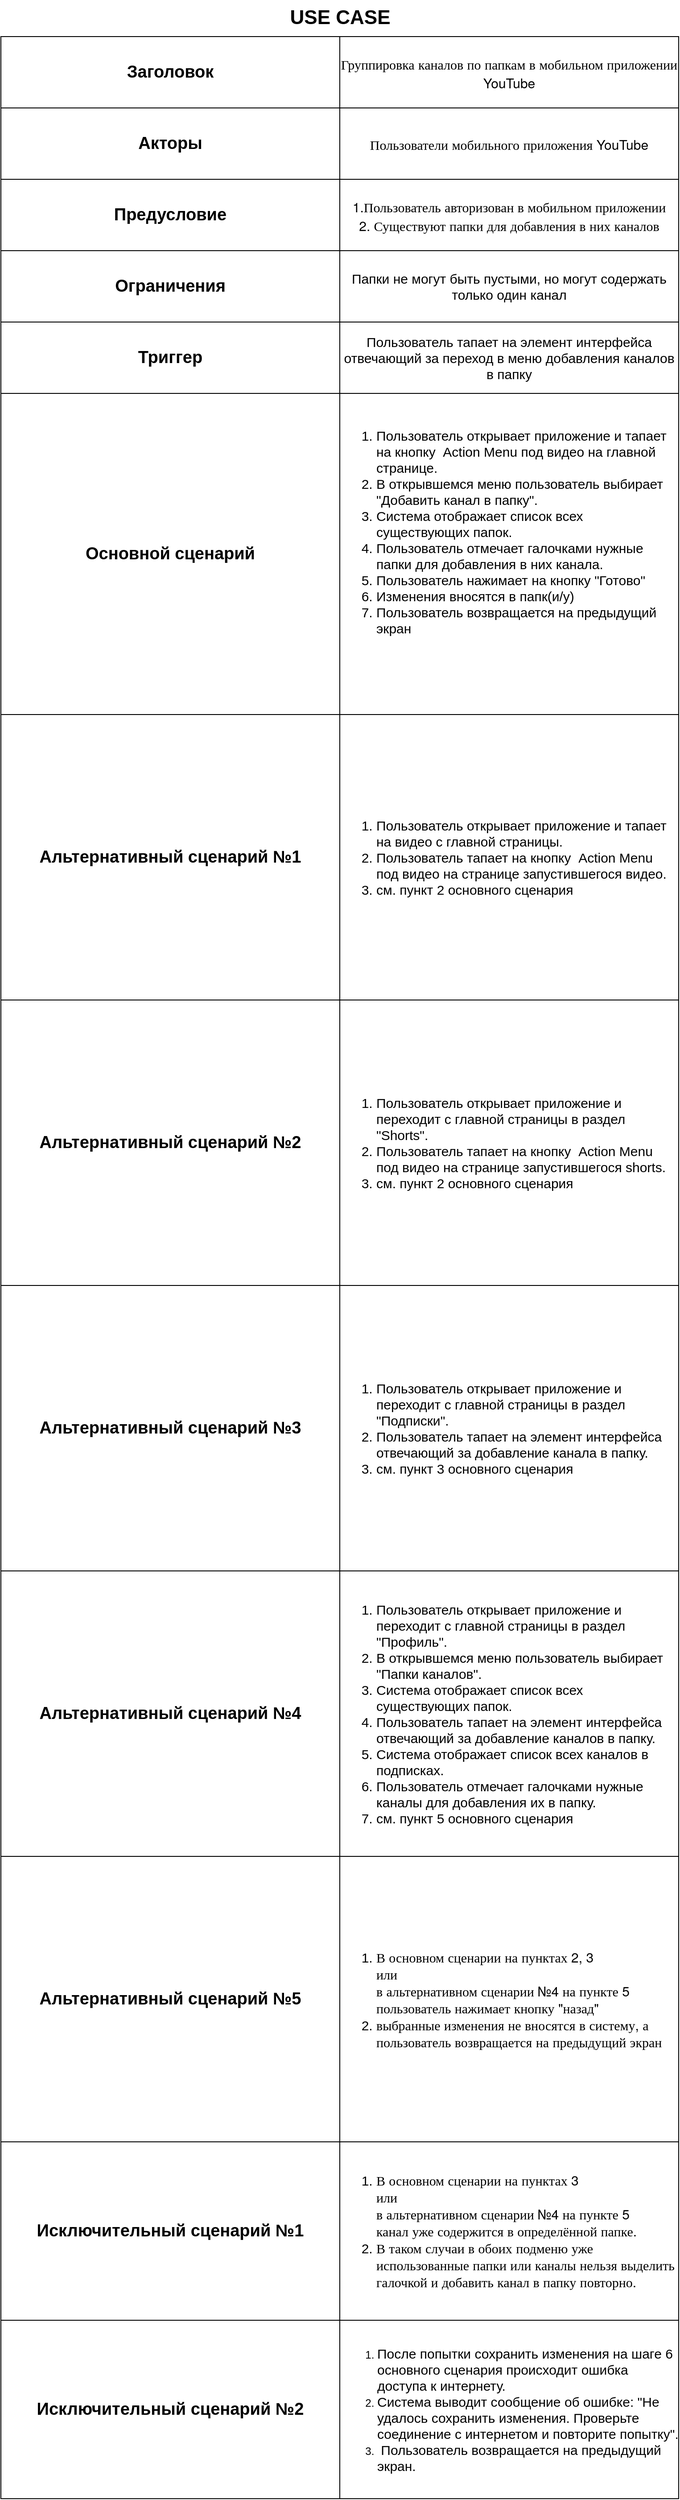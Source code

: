 <mxfile version="24.8.3">
  <diagram name="Страница — 1" id="1hPXFgXhSr1WO4rUE2s8">
    <mxGraphModel dx="2868" dy="1534" grid="1" gridSize="10" guides="1" tooltips="1" connect="1" arrows="1" fold="1" page="1" pageScale="1" pageWidth="1169" pageHeight="827" math="0" shadow="0">
      <root>
        <mxCell id="0" />
        <mxCell id="1" parent="0" />
        <mxCell id="Y2E87wazrkwQNpm6JytJ-1" value="" style="rounded=0;whiteSpace=wrap;html=1;" parent="1" vertex="1">
          <mxGeometry x="200" y="80" width="760" height="2760" as="geometry" />
        </mxCell>
        <mxCell id="Y2E87wazrkwQNpm6JytJ-2" value="&lt;b&gt;&lt;font style=&quot;font-size: 22px;&quot;&gt;USE CASE&lt;/font&gt;&lt;/b&gt;" style="text;html=1;align=center;verticalAlign=middle;resizable=0;points=[];autosize=1;strokeColor=none;fillColor=none;" parent="1" vertex="1">
          <mxGeometry x="510" y="39" width="140" height="40" as="geometry" />
        </mxCell>
        <mxCell id="Y2E87wazrkwQNpm6JytJ-6" value="&lt;span style=&quot;font-size: 19px;&quot;&gt;&lt;b&gt;Ограничения&lt;/b&gt;&lt;/span&gt;" style="rounded=0;whiteSpace=wrap;html=1;" parent="1" vertex="1">
          <mxGeometry x="200" y="320" width="380" height="80" as="geometry" />
        </mxCell>
        <mxCell id="Y2E87wazrkwQNpm6JytJ-7" value="&lt;font style=&quot;font-size: 15px;&quot;&gt;Папки не могут быть пустыми, но могут содержать только один канал&lt;/font&gt;" style="rounded=0;whiteSpace=wrap;html=1;" parent="1" vertex="1">
          <mxGeometry x="580" y="320" width="380" height="80" as="geometry" />
        </mxCell>
        <mxCell id="Y2E87wazrkwQNpm6JytJ-8" value="&lt;span style=&quot;font-size: 19px;&quot;&gt;&lt;b&gt;Предусловие&lt;/b&gt;&lt;/span&gt;" style="rounded=0;whiteSpace=wrap;html=1;" parent="1" vertex="1">
          <mxGeometry x="200" y="240" width="380" height="80" as="geometry" />
        </mxCell>
        <mxCell id="Y2E87wazrkwQNpm6JytJ-9" value="&lt;p style=&quot;margin: 0px; font-style: normal; font-variant-caps: normal; font-stretch: normal; line-height: normal; font-family: &amp;quot;Helvetica Neue&amp;quot;; font-size-adjust: none; font-kerning: auto; font-variant-alternates: normal; font-variant-ligatures: normal; font-variant-numeric: normal; font-variant-east-asian: normal; font-variant-position: normal; font-feature-settings: normal; font-optical-sizing: auto; font-variation-settings: normal;&quot;&gt;&lt;font style=&quot;font-size: 15px;&quot;&gt;1.Пользователь авторизован в мобильном приложении&lt;br&gt;2. Существуют папки для добавления в них каналов&lt;/font&gt;&lt;/p&gt;" style="rounded=0;whiteSpace=wrap;html=1;" parent="1" vertex="1">
          <mxGeometry x="580" y="240" width="380" height="80" as="geometry" />
        </mxCell>
        <mxCell id="Y2E87wazrkwQNpm6JytJ-10" value="&lt;b&gt;&lt;font style=&quot;font-size: 19px;&quot;&gt;Акторы&lt;/font&gt;&lt;/b&gt;" style="rounded=0;whiteSpace=wrap;html=1;" parent="1" vertex="1">
          <mxGeometry x="200" y="160" width="380" height="80" as="geometry" />
        </mxCell>
        <mxCell id="Y2E87wazrkwQNpm6JytJ-11" value="&lt;p style=&quot;margin: 0px; font-style: normal; font-variant-caps: normal; font-stretch: normal; line-height: normal; font-family: &amp;quot;Helvetica Neue&amp;quot;; font-size-adjust: none; font-kerning: auto; font-variant-alternates: normal; font-variant-ligatures: normal; font-variant-numeric: normal; font-variant-east-asian: normal; font-variant-position: normal; font-feature-settings: normal; font-optical-sizing: auto; font-variation-settings: normal;&quot;&gt;&lt;span style=&quot;font-size: 15px;&quot;&gt;Пользователи мобильного приложения&amp;nbsp;&lt;/span&gt;&lt;span style=&quot;font-size: 15px; background-color: initial;&quot;&gt;YouTube&lt;/span&gt;&lt;/p&gt;" style="rounded=0;whiteSpace=wrap;html=1;" parent="1" vertex="1">
          <mxGeometry x="580" y="160" width="380" height="80" as="geometry" />
        </mxCell>
        <mxCell id="Y2E87wazrkwQNpm6JytJ-12" value="&lt;b&gt;&lt;font style=&quot;font-size: 19px;&quot;&gt;Заголовок&lt;/font&gt;&lt;/b&gt;" style="rounded=0;whiteSpace=wrap;html=1;" parent="1" vertex="1">
          <mxGeometry x="200" y="80" width="380" height="80" as="geometry" />
        </mxCell>
        <mxCell id="Y2E87wazrkwQNpm6JytJ-13" value="&lt;p style=&quot;margin: 0px; font-style: normal; font-variant-caps: normal; font-stretch: normal; line-height: normal; font-family: &amp;quot;Helvetica Neue&amp;quot;; font-size-adjust: none; font-kerning: auto; font-variant-alternates: normal; font-variant-ligatures: normal; font-variant-numeric: normal; font-variant-east-asian: normal; font-variant-position: normal; font-feature-settings: normal; font-optical-sizing: auto; font-variation-settings: normal;&quot;&gt;&lt;span style=&quot;font-size: 15px;&quot;&gt;Группировка каналов по папкам в мобильном приложении YouTube&lt;/span&gt;&lt;/p&gt;" style="rounded=0;whiteSpace=wrap;html=1;" parent="1" vertex="1">
          <mxGeometry x="580" y="80" width="380" height="80" as="geometry" />
        </mxCell>
        <mxCell id="Y2E87wazrkwQNpm6JytJ-14" value="&lt;span style=&quot;font-size: 19px;&quot;&gt;&lt;b&gt;Исключительный сценарий №2&lt;/b&gt;&lt;/span&gt;" style="rounded=0;whiteSpace=wrap;html=1;" parent="1" vertex="1">
          <mxGeometry x="200" y="2640" width="380" height="200" as="geometry" />
        </mxCell>
        <mxCell id="Y2E87wazrkwQNpm6JytJ-15" value="&lt;ol&gt;&lt;li&gt;&lt;span style=&quot;font-size: 15px;&quot;&gt;После попытки сохранить изменения на шаге 6 основного сценария происходит ошибка доступа к интернету.&lt;/span&gt;&lt;/li&gt;&lt;li&gt;&lt;span style=&quot;font-size: 15px;&quot;&gt;Система выводит сообщение об ошибке: &quot;Не удалось сохранить изменения. Проверьте соединение с интернетом и повторите попытку&quot;.&lt;/span&gt;&lt;/li&gt;&lt;li&gt;&lt;span style=&quot;font-size: 15px;&quot;&gt;&amp;nbsp;&lt;/span&gt;&lt;span style=&quot;font-size: 15px;&quot;&gt;Пользователь возвращается на предыдущий экран.&lt;/span&gt;&lt;/li&gt;&lt;/ol&gt;" style="rounded=0;whiteSpace=wrap;html=1;align=left;" parent="1" vertex="1">
          <mxGeometry x="580" y="2640" width="380" height="200" as="geometry" />
        </mxCell>
        <mxCell id="Y2E87wazrkwQNpm6JytJ-16" value="&lt;span style=&quot;font-size: 19px;&quot;&gt;&lt;b&gt;Альтернативный сценарий №1&lt;/b&gt;&lt;/span&gt;" style="rounded=0;whiteSpace=wrap;html=1;" parent="1" vertex="1">
          <mxGeometry x="200" y="840" width="380" height="320" as="geometry" />
        </mxCell>
        <mxCell id="Y2E87wazrkwQNpm6JytJ-17" value="&lt;ol style=&quot;font-size: 15px;&quot;&gt;&lt;li style=&quot;text-align: left; font-size: 15px;&quot;&gt;Пользователь открывает приложение и тапает на видео с главной страницы.&lt;br&gt;&lt;/li&gt;&lt;li style=&quot;text-align: left; font-size: 15px;&quot;&gt;Пользователь тапает на кнопку&amp;nbsp;&amp;nbsp;Action Menu под видео на странице запустившегося видео.&lt;br&gt;&lt;/li&gt;&lt;li style=&quot;text-align: left; font-size: 15px;&quot;&gt;см. пункт 2 основного сценария&lt;/li&gt;&lt;/ol&gt;" style="rounded=0;whiteSpace=wrap;html=1;align=center;" parent="1" vertex="1">
          <mxGeometry x="580" y="840" width="380" height="320" as="geometry" />
        </mxCell>
        <mxCell id="Y2E87wazrkwQNpm6JytJ-18" value="&lt;span style=&quot;font-size: 19px;&quot;&gt;&lt;b&gt;Основной сценарий&lt;/b&gt;&lt;/span&gt;" style="rounded=0;whiteSpace=wrap;html=1;" parent="1" vertex="1">
          <mxGeometry x="200" y="480" width="380" height="360" as="geometry" />
        </mxCell>
        <mxCell id="Y2E87wazrkwQNpm6JytJ-19" value="&lt;ol style=&quot;font-size: 15px;&quot;&gt;&lt;br&gt;&lt;li style=&quot;text-align: left;&quot;&gt;Пользователь открывает приложение и тапает на кнопку&amp;nbsp;&amp;nbsp;Action Menu под видео на главной странице.&lt;/li&gt;&lt;li style=&quot;text-align: left;&quot;&gt;В открывшемся меню пользователь выбирает &quot;Добавить канал в папку&quot;.&lt;/li&gt;&lt;li style=&quot;text-align: left;&quot;&gt;Система отображает список всех существующих папок.&lt;/li&gt;&lt;li style=&quot;text-align: left;&quot;&gt;Пользователь отмечает галочками нужные папки для добавления в них канала.&lt;/li&gt;&lt;li style=&quot;text-align: left;&quot;&gt;Пользователь нажимает на кнопку &quot;Готово&quot;&lt;/li&gt;&lt;li style=&quot;text-align: left;&quot;&gt;Изменения вносятся в папк(и/у)&lt;/li&gt;&lt;li style=&quot;text-align: left;&quot;&gt;Пользователь возвращается на предыдущий экран&lt;/li&gt;&lt;/ol&gt;&lt;font face=&quot;Helvetica Neue&quot;&gt;&lt;span style=&quot;font-size: 15px;&quot;&gt;&lt;br&gt;&lt;/span&gt;&lt;/font&gt;&lt;ol style=&quot;font-size: 15px;&quot;&gt;&lt;br&gt;&lt;/ol&gt;" style="rounded=0;whiteSpace=wrap;html=1;" parent="1" vertex="1">
          <mxGeometry x="580" y="480" width="380" height="360" as="geometry" />
        </mxCell>
        <mxCell id="Y2E87wazrkwQNpm6JytJ-20" value="&lt;span style=&quot;font-size: 19px;&quot;&gt;&lt;b&gt;Триггер&lt;/b&gt;&lt;/span&gt;" style="rounded=0;whiteSpace=wrap;html=1;" parent="1" vertex="1">
          <mxGeometry x="200" y="400" width="380" height="80" as="geometry" />
        </mxCell>
        <mxCell id="Y2E87wazrkwQNpm6JytJ-21" value="&lt;font style=&quot;font-size: 15px;&quot;&gt;Пользователь тапает на элемент интерфейса отвечающий за переход в меню добавления каналов в папку&lt;/font&gt;" style="rounded=0;whiteSpace=wrap;html=1;" parent="1" vertex="1">
          <mxGeometry x="580" y="400" width="380" height="80" as="geometry" />
        </mxCell>
        <mxCell id="yLXXrojaPnzSfdaDTpV--1" value="&lt;ol style=&quot;font-size: 15px;&quot;&gt;&lt;li style=&quot;text-align: left;&quot;&gt;Пользователь открывает приложение и переходит с главной страницы в раздел &quot;Shorts&quot;.&lt;br&gt;&lt;/li&gt;&lt;li style=&quot;text-align: left;&quot;&gt;Пользователь тапает на кнопку&amp;nbsp;&amp;nbsp;Action Menu под видео на странице запустившегося shorts.&lt;br&gt;&lt;/li&gt;&lt;li style=&quot;text-align: left;&quot;&gt;см. пункт 2 основного сценария&lt;/li&gt;&lt;/ol&gt;" style="rounded=0;whiteSpace=wrap;html=1;align=center;" vertex="1" parent="1">
          <mxGeometry x="580" y="1160" width="380" height="320" as="geometry" />
        </mxCell>
        <mxCell id="yLXXrojaPnzSfdaDTpV--2" value="&lt;span style=&quot;font-size: 19px;&quot;&gt;&lt;b&gt;Альтернативный сценарий №2&lt;/b&gt;&lt;/span&gt;" style="rounded=0;whiteSpace=wrap;html=1;" vertex="1" parent="1">
          <mxGeometry x="200" y="1160" width="380" height="320" as="geometry" />
        </mxCell>
        <mxCell id="yLXXrojaPnzSfdaDTpV--3" value="&lt;span style=&quot;font-size: 19px;&quot;&gt;&lt;b&gt;Альтернативный сценарий №3&lt;/b&gt;&lt;/span&gt;" style="rounded=0;whiteSpace=wrap;html=1;" vertex="1" parent="1">
          <mxGeometry x="200" y="1480" width="380" height="320" as="geometry" />
        </mxCell>
        <mxCell id="yLXXrojaPnzSfdaDTpV--4" value="&lt;ol style=&quot;font-size: 15px;&quot;&gt;&lt;li style=&quot;text-align: left;&quot;&gt;Пользователь открывает приложение и переходит с главной страницы в раздел &quot;Подписки&quot;.&lt;br&gt;&lt;/li&gt;&lt;li style=&quot;text-align: left;&quot;&gt;Пользователь тапает на элемент интерфейса отвечающий за добавление канала в папку.&lt;br&gt;&lt;/li&gt;&lt;li style=&quot;text-align: left;&quot;&gt;см. пункт 3 основного сценария&lt;/li&gt;&lt;/ol&gt;" style="rounded=0;whiteSpace=wrap;html=1;align=center;" vertex="1" parent="1">
          <mxGeometry x="580" y="1480" width="380" height="320" as="geometry" />
        </mxCell>
        <mxCell id="yLXXrojaPnzSfdaDTpV--5" value="&lt;span style=&quot;font-size: 19px;&quot;&gt;&lt;b&gt;Альтернативный сценарий №4&lt;/b&gt;&lt;/span&gt;" style="rounded=0;whiteSpace=wrap;html=1;" vertex="1" parent="1">
          <mxGeometry x="200" y="1800" width="380" height="320" as="geometry" />
        </mxCell>
        <mxCell id="yLXXrojaPnzSfdaDTpV--6" value="&lt;ol style=&quot;font-size: 15px;&quot;&gt;&lt;li style=&quot;text-align: left;&quot;&gt;Пользователь открывает приложение и переходит с главной страницы в раздел &quot;Профиль&quot;.&lt;br&gt;&lt;/li&gt;&lt;li style=&quot;text-align: left;&quot;&gt;В открывшемся меню пользователь выбирает &quot;Папки каналов&quot;.&lt;/li&gt;&lt;li style=&quot;text-align: left;&quot;&gt;Система отображает список всех существующих папок.&lt;/li&gt;&lt;li style=&quot;text-align: left;&quot;&gt;Пользователь тапает на элемент интерфейса отвечающий за добавление каналов в папку.&lt;/li&gt;&lt;li style=&quot;text-align: left;&quot;&gt;Система отображает список всех каналов в подписках.&lt;/li&gt;&lt;li style=&quot;text-align: left;&quot;&gt;Пользователь отмечает галочками нужные каналы для добавления их в папку.&lt;/li&gt;&lt;li style=&quot;text-align: left;&quot;&gt;см. пункт 5 основного сценария&lt;/li&gt;&lt;/ol&gt;" style="rounded=0;whiteSpace=wrap;html=1;align=center;" vertex="1" parent="1">
          <mxGeometry x="580" y="1800" width="380" height="320" as="geometry" />
        </mxCell>
        <mxCell id="yLXXrojaPnzSfdaDTpV--10" value="&lt;span style=&quot;font-size: 19px;&quot;&gt;&lt;b&gt;Альтернативный сценарий №5&lt;/b&gt;&lt;/span&gt;" style="rounded=0;whiteSpace=wrap;html=1;" vertex="1" parent="1">
          <mxGeometry x="200" y="2120" width="380" height="320" as="geometry" />
        </mxCell>
        <mxCell id="yLXXrojaPnzSfdaDTpV--11" value="&lt;ol style=&quot;font-size: 15px;&quot;&gt;&lt;li style=&quot;text-align: left; font-size: 15px;&quot;&gt;&lt;font face=&quot;Helvetica Neue&quot;&gt;В основном сценарии на пунктах 2, 3&lt;br&gt;или&lt;br&gt;в альтернативном сценарии №4 на пункте 5 &lt;br&gt;пользователь нажимает кнопку &quot;назад&quot;&lt;/font&gt;&lt;/li&gt;&lt;li style=&quot;text-align: left; font-size: 15px;&quot;&gt;&lt;font face=&quot;Helvetica Neue&quot;&gt;выбранные изменения не вносятся в систему, а пользователь возвращается на предыдущий экран&lt;/font&gt;&lt;/li&gt;&lt;/ol&gt;" style="rounded=0;whiteSpace=wrap;html=1;align=center;" vertex="1" parent="1">
          <mxGeometry x="580" y="2120" width="380" height="320" as="geometry" />
        </mxCell>
        <mxCell id="yLXXrojaPnzSfdaDTpV--14" value="&lt;span style=&quot;font-size: 19px;&quot;&gt;&lt;b&gt;Исключительный сценарий №1&lt;/b&gt;&lt;/span&gt;" style="rounded=0;whiteSpace=wrap;html=1;" vertex="1" parent="1">
          <mxGeometry x="200" y="2440" width="380" height="200" as="geometry" />
        </mxCell>
        <mxCell id="yLXXrojaPnzSfdaDTpV--15" value="&lt;ol&gt;&lt;li style=&quot;text-align: left; font-size: 15px;&quot;&gt;&lt;font face=&quot;Helvetica Neue&quot;&gt;В основном сценарии на пунктах 3&lt;br&gt;или&lt;br&gt;в альтернативном сценарии №4 на пункте 5&lt;br&gt;канал уже содержится в определённой папке.&lt;/font&gt;&lt;/li&gt;&lt;li style=&quot;text-align: left; font-size: 15px;&quot;&gt;&lt;font face=&quot;Helvetica Neue&quot;&gt;В таком случаи в обоих подменю уже использованные папки или каналы нельзя выделить галочкой и добавить канал в папку повторно.&lt;/font&gt;&lt;/li&gt;&lt;/ol&gt;" style="rounded=0;whiteSpace=wrap;html=1;" vertex="1" parent="1">
          <mxGeometry x="580" y="2440" width="380" height="200" as="geometry" />
        </mxCell>
      </root>
    </mxGraphModel>
  </diagram>
</mxfile>
